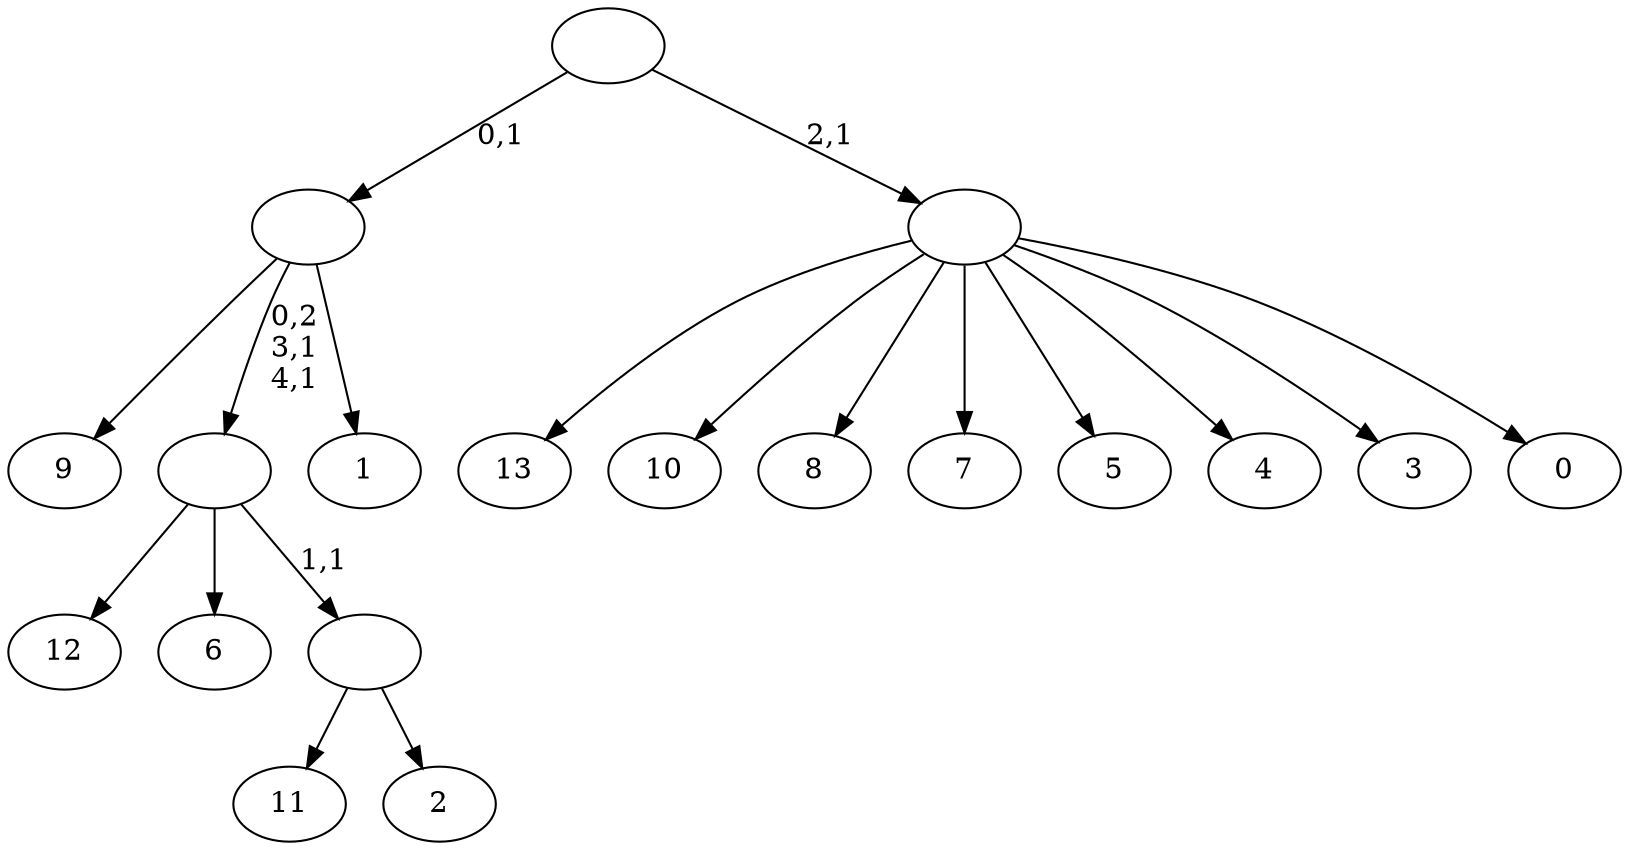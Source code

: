 digraph T {
	19 [label="13"]
	18 [label="12"]
	17 [label="11"]
	16 [label="10"]
	15 [label="9"]
	14 [label="8"]
	13 [label="7"]
	12 [label="6"]
	11 [label="5"]
	10 [label="4"]
	9 [label="3"]
	8 [label="2"]
	7 [label=""]
	6 [label=""]
	4 [label="1"]
	3 [label=""]
	2 [label="0"]
	1 [label=""]
	0 [label=""]
	7 -> 17 [label=""]
	7 -> 8 [label=""]
	6 -> 18 [label=""]
	6 -> 12 [label=""]
	6 -> 7 [label="1,1"]
	3 -> 6 [label="0,2\n3,1\n4,1"]
	3 -> 15 [label=""]
	3 -> 4 [label=""]
	1 -> 19 [label=""]
	1 -> 16 [label=""]
	1 -> 14 [label=""]
	1 -> 13 [label=""]
	1 -> 11 [label=""]
	1 -> 10 [label=""]
	1 -> 9 [label=""]
	1 -> 2 [label=""]
	0 -> 3 [label="0,1"]
	0 -> 1 [label="2,1"]
}
